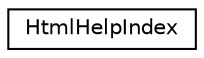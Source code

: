 digraph "类继承关系图"
{
 // INTERACTIVE_SVG=YES
 // LATEX_PDF_SIZE
  edge [fontname="Helvetica",fontsize="10",labelfontname="Helvetica",labelfontsize="10"];
  node [fontname="Helvetica",fontsize="10",shape=record];
  rankdir="LR";
  Node0 [label="HtmlHelpIndex",height=0.2,width=0.4,color="black", fillcolor="white", style="filled",URL="$d0/d74/class_html_help_index.html",tooltip="A helper class for HtmlHelp that manages a two level index in alphabetical order."];
}
